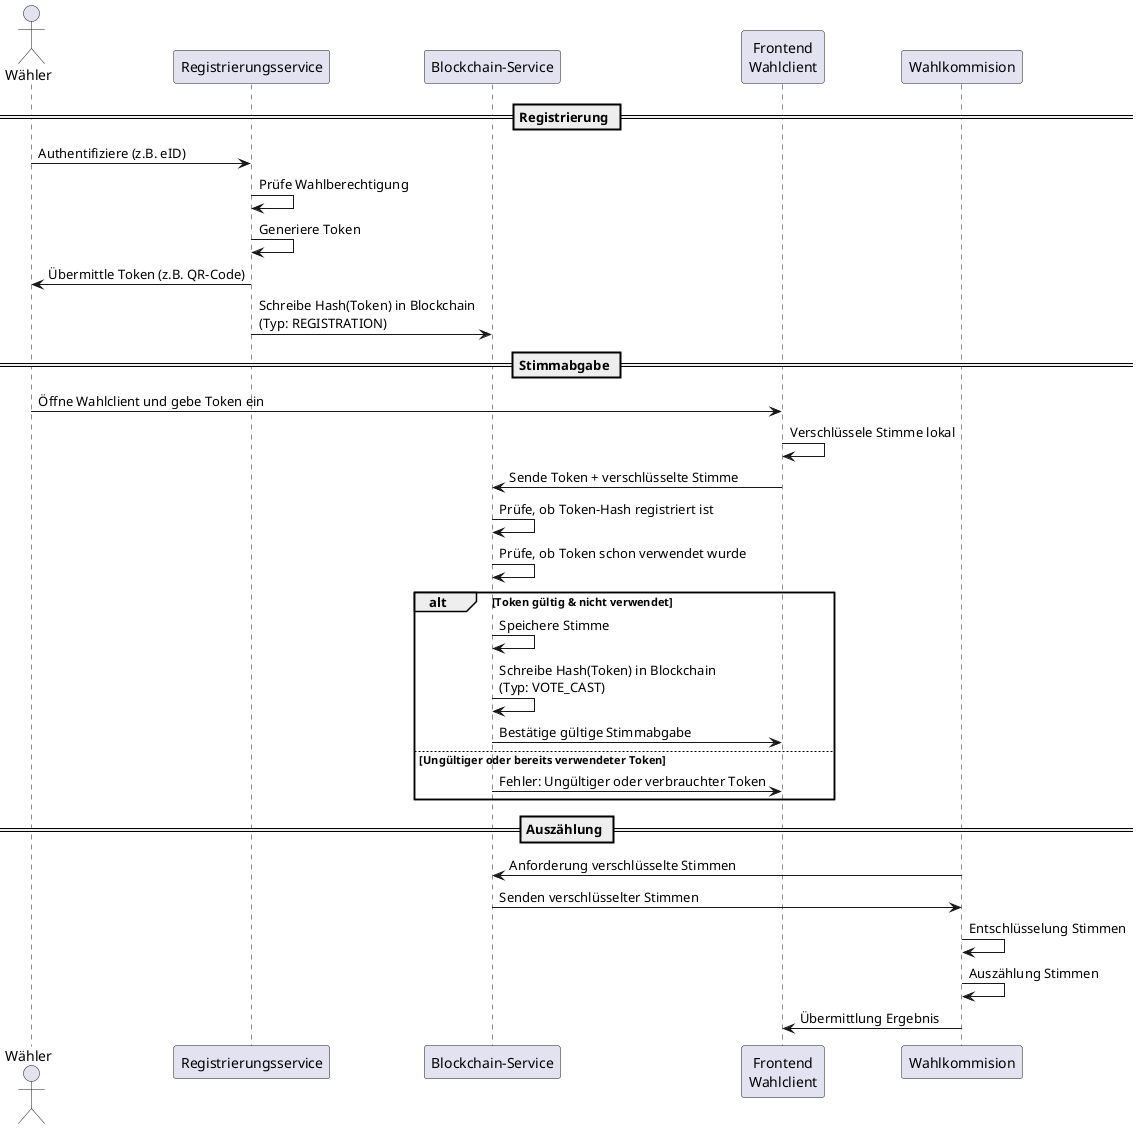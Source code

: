 @startuml
actor Wähler
participant "Registrierungsservice" as RS
participant "Blockchain-Service" as BC
participant "Frontend\nWahlclient" as FE
participant "Wahlkommision" as VoteAPI

== Registrierung ==

Wähler -> RS : Authentifiziere (z.B. eID)
RS -> RS : Prüfe Wahlberechtigung
RS -> RS : Generiere Token
RS -> Wähler : Übermittle Token (z.B. QR-Code)
RS -> BC : Schreibe Hash(Token) in Blockchain\n(Typ: REGISTRATION)

== Stimmabgabe ==

Wähler -> FE : Öffne Wahlclient und gebe Token ein
FE -> FE : Verschlüssele Stimme lokal
FE -> BC : Sende Token + verschlüsselte Stimme

BC -> BC : Prüfe, ob Token-Hash registriert ist
BC -> BC : Prüfe, ob Token schon verwendet wurde
alt Token gültig & nicht verwendet
    BC -> BC : Speichere Stimme
    BC -> BC : Schreibe Hash(Token) in Blockchain\n(Typ: VOTE_CAST)
    BC -> FE : Bestätige gültige Stimmabgabe
else Ungültiger oder bereits verwendeter Token
    BC -> FE : Fehler: Ungültiger oder verbrauchter Token
end

== Auszählung ==

VoteAPI -> BC : Anforderung verschlüsselte Stimmen
BC -> VoteAPI : Senden verschlüsselter Stimmen
VoteAPI -> VoteAPI : Entschlüsselung Stimmen
VoteAPI -> VoteAPI : Auszählung Stimmen
VoteAPI -> FE : Übermittlung Ergebnis

@enduml
